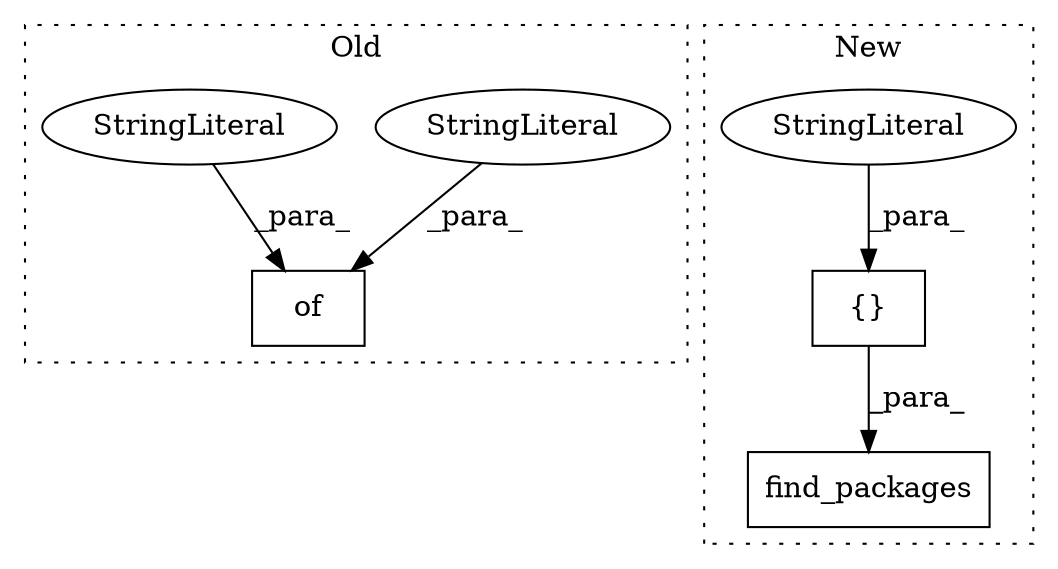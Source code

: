 digraph G {
subgraph cluster0 {
1 [label="of" a="32" s="665,972" l="3,1" shape="box"];
3 [label="StringLiteral" a="45" s="832" l="28" shape="ellipse"];
4 [label="StringLiteral" a="45" s="902" l="27" shape="ellipse"];
label = "Old";
style="dotted";
}
subgraph cluster1 {
2 [label="find_packages" a="32" s="913,948" l="14,1" shape="box"];
5 [label="{}" a="4" s="939,947" l="1,1" shape="box"];
6 [label="StringLiteral" a="45" s="940" l="7" shape="ellipse"];
label = "New";
style="dotted";
}
3 -> 1 [label="_para_"];
4 -> 1 [label="_para_"];
5 -> 2 [label="_para_"];
6 -> 5 [label="_para_"];
}